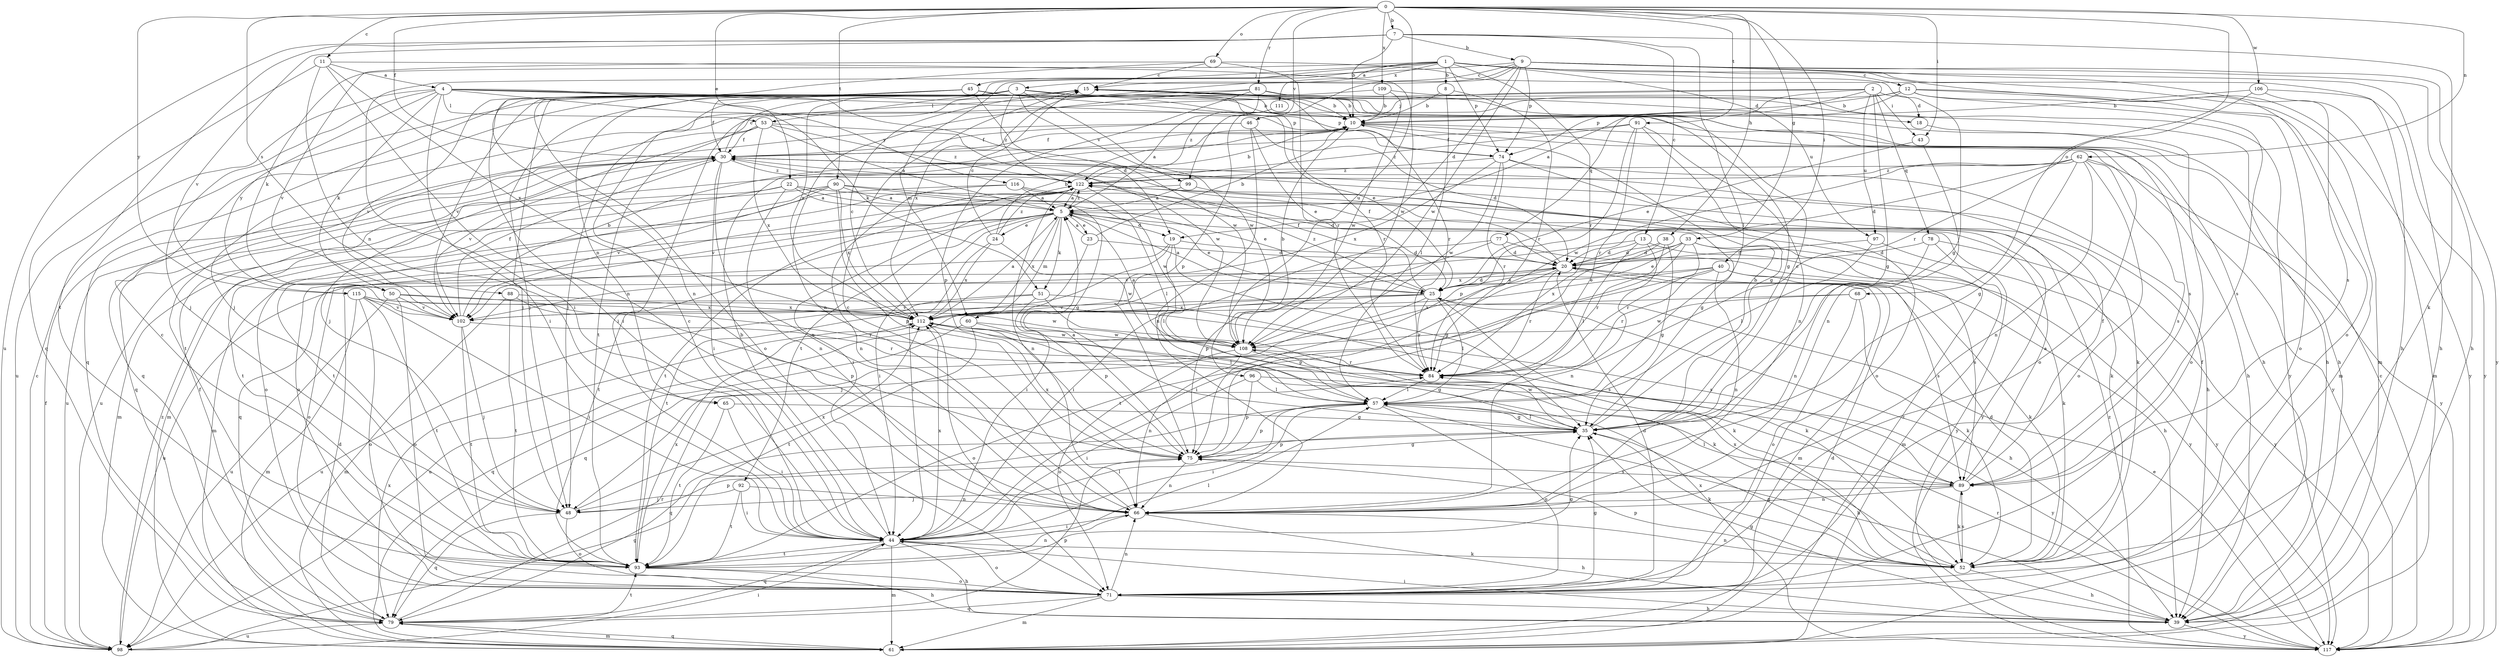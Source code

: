 strict digraph  {
0;
1;
2;
3;
4;
5;
7;
8;
9;
10;
11;
12;
13;
15;
18;
19;
20;
22;
23;
24;
25;
30;
33;
35;
38;
39;
40;
43;
44;
45;
46;
48;
50;
51;
52;
53;
57;
60;
61;
62;
65;
66;
68;
69;
71;
74;
75;
77;
78;
79;
81;
84;
88;
89;
90;
91;
92;
93;
96;
97;
98;
99;
102;
106;
108;
109;
111;
112;
115;
116;
117;
122;
0 -> 7  [label=b];
0 -> 11  [label=c];
0 -> 22  [label=e];
0 -> 30  [label=f];
0 -> 33  [label=g];
0 -> 38  [label=h];
0 -> 40  [label=i];
0 -> 43  [label=i];
0 -> 62  [label=n];
0 -> 68  [label=o];
0 -> 69  [label=o];
0 -> 81  [label=r];
0 -> 88  [label=s];
0 -> 90  [label=t];
0 -> 91  [label=t];
0 -> 96  [label=u];
0 -> 99  [label=v];
0 -> 106  [label=w];
0 -> 109  [label=x];
0 -> 115  [label=y];
1 -> 3  [label=a];
1 -> 8  [label=b];
1 -> 12  [label=c];
1 -> 35  [label=g];
1 -> 39  [label=h];
1 -> 45  [label=j];
1 -> 50  [label=k];
1 -> 60  [label=m];
1 -> 74  [label=p];
1 -> 84  [label=r];
1 -> 97  [label=u];
1 -> 111  [label=x];
1 -> 112  [label=x];
2 -> 18  [label=d];
2 -> 35  [label=g];
2 -> 43  [label=i];
2 -> 46  [label=j];
2 -> 48  [label=j];
2 -> 74  [label=p];
2 -> 77  [label=q];
2 -> 78  [label=q];
2 -> 97  [label=u];
3 -> 18  [label=d];
3 -> 48  [label=j];
3 -> 53  [label=l];
3 -> 65  [label=n];
3 -> 74  [label=p];
3 -> 79  [label=q];
3 -> 84  [label=r];
3 -> 99  [label=v];
3 -> 102  [label=v];
3 -> 108  [label=w];
3 -> 122  [label=z];
4 -> 19  [label=d];
4 -> 39  [label=h];
4 -> 44  [label=i];
4 -> 48  [label=j];
4 -> 50  [label=k];
4 -> 51  [label=k];
4 -> 53  [label=l];
4 -> 74  [label=p];
4 -> 98  [label=u];
4 -> 115  [label=y];
4 -> 116  [label=y];
5 -> 19  [label=d];
5 -> 23  [label=e];
5 -> 24  [label=e];
5 -> 25  [label=e];
5 -> 44  [label=i];
5 -> 51  [label=k];
5 -> 60  [label=m];
5 -> 61  [label=m];
5 -> 79  [label=q];
5 -> 92  [label=t];
5 -> 93  [label=t];
5 -> 112  [label=x];
5 -> 117  [label=y];
5 -> 122  [label=z];
7 -> 9  [label=b];
7 -> 10  [label=b];
7 -> 13  [label=c];
7 -> 52  [label=k];
7 -> 57  [label=l];
7 -> 93  [label=t];
7 -> 98  [label=u];
7 -> 102  [label=v];
8 -> 10  [label=b];
8 -> 57  [label=l];
8 -> 84  [label=r];
9 -> 15  [label=c];
9 -> 19  [label=d];
9 -> 39  [label=h];
9 -> 44  [label=i];
9 -> 61  [label=m];
9 -> 71  [label=o];
9 -> 74  [label=p];
9 -> 75  [label=p];
9 -> 89  [label=s];
9 -> 108  [label=w];
9 -> 112  [label=x];
9 -> 117  [label=y];
10 -> 30  [label=f];
10 -> 39  [label=h];
10 -> 71  [label=o];
10 -> 117  [label=y];
11 -> 4  [label=a];
11 -> 65  [label=n];
11 -> 66  [label=n];
11 -> 79  [label=q];
11 -> 108  [label=w];
11 -> 112  [label=x];
12 -> 5  [label=a];
12 -> 10  [label=b];
12 -> 61  [label=m];
12 -> 71  [label=o];
12 -> 89  [label=s];
12 -> 93  [label=t];
12 -> 117  [label=y];
13 -> 20  [label=d];
13 -> 57  [label=l];
13 -> 66  [label=n];
13 -> 102  [label=v];
13 -> 117  [label=y];
15 -> 10  [label=b];
15 -> 35  [label=g];
15 -> 48  [label=j];
15 -> 84  [label=r];
15 -> 89  [label=s];
18 -> 71  [label=o];
19 -> 20  [label=d];
19 -> 35  [label=g];
19 -> 57  [label=l];
19 -> 71  [label=o];
19 -> 93  [label=t];
20 -> 25  [label=e];
20 -> 30  [label=f];
20 -> 61  [label=m];
20 -> 75  [label=p];
20 -> 84  [label=r];
20 -> 98  [label=u];
22 -> 5  [label=a];
22 -> 25  [label=e];
22 -> 61  [label=m];
22 -> 66  [label=n];
22 -> 93  [label=t];
22 -> 117  [label=y];
23 -> 5  [label=a];
23 -> 10  [label=b];
23 -> 20  [label=d];
23 -> 44  [label=i];
24 -> 10  [label=b];
24 -> 15  [label=c];
24 -> 44  [label=i];
24 -> 108  [label=w];
24 -> 112  [label=x];
24 -> 122  [label=z];
25 -> 5  [label=a];
25 -> 20  [label=d];
25 -> 30  [label=f];
25 -> 39  [label=h];
25 -> 52  [label=k];
25 -> 57  [label=l];
25 -> 79  [label=q];
25 -> 84  [label=r];
25 -> 98  [label=u];
25 -> 102  [label=v];
25 -> 112  [label=x];
25 -> 122  [label=z];
30 -> 15  [label=c];
30 -> 44  [label=i];
30 -> 52  [label=k];
30 -> 66  [label=n];
30 -> 79  [label=q];
30 -> 98  [label=u];
30 -> 102  [label=v];
30 -> 122  [label=z];
33 -> 20  [label=d];
33 -> 25  [label=e];
33 -> 52  [label=k];
33 -> 84  [label=r];
33 -> 89  [label=s];
33 -> 93  [label=t];
33 -> 112  [label=x];
35 -> 10  [label=b];
35 -> 15  [label=c];
35 -> 52  [label=k];
35 -> 57  [label=l];
35 -> 75  [label=p];
35 -> 108  [label=w];
38 -> 20  [label=d];
38 -> 35  [label=g];
38 -> 44  [label=i];
38 -> 84  [label=r];
39 -> 35  [label=g];
39 -> 44  [label=i];
39 -> 117  [label=y];
40 -> 25  [label=e];
40 -> 48  [label=j];
40 -> 52  [label=k];
40 -> 66  [label=n];
40 -> 84  [label=r];
40 -> 89  [label=s];
40 -> 112  [label=x];
43 -> 25  [label=e];
43 -> 66  [label=n];
44 -> 10  [label=b];
44 -> 15  [label=c];
44 -> 39  [label=h];
44 -> 52  [label=k];
44 -> 57  [label=l];
44 -> 61  [label=m];
44 -> 71  [label=o];
44 -> 79  [label=q];
44 -> 93  [label=t];
44 -> 112  [label=x];
45 -> 10  [label=b];
45 -> 25  [label=e];
45 -> 30  [label=f];
45 -> 39  [label=h];
45 -> 44  [label=i];
45 -> 71  [label=o];
45 -> 102  [label=v];
45 -> 108  [label=w];
46 -> 20  [label=d];
46 -> 25  [label=e];
46 -> 30  [label=f];
46 -> 66  [label=n];
46 -> 79  [label=q];
48 -> 71  [label=o];
48 -> 75  [label=p];
48 -> 79  [label=q];
48 -> 112  [label=x];
50 -> 71  [label=o];
50 -> 84  [label=r];
50 -> 89  [label=s];
50 -> 98  [label=u];
50 -> 102  [label=v];
51 -> 52  [label=k];
51 -> 75  [label=p];
51 -> 89  [label=s];
51 -> 98  [label=u];
51 -> 102  [label=v];
52 -> 20  [label=d];
52 -> 30  [label=f];
52 -> 35  [label=g];
52 -> 39  [label=h];
52 -> 66  [label=n];
52 -> 75  [label=p];
52 -> 89  [label=s];
52 -> 112  [label=x];
53 -> 5  [label=a];
53 -> 30  [label=f];
53 -> 48  [label=j];
53 -> 93  [label=t];
53 -> 108  [label=w];
53 -> 112  [label=x];
53 -> 122  [label=z];
57 -> 35  [label=g];
57 -> 39  [label=h];
57 -> 44  [label=i];
57 -> 71  [label=o];
57 -> 75  [label=p];
57 -> 79  [label=q];
60 -> 57  [label=l];
60 -> 79  [label=q];
60 -> 93  [label=t];
60 -> 108  [label=w];
61 -> 20  [label=d];
61 -> 79  [label=q];
61 -> 112  [label=x];
61 -> 122  [label=z];
62 -> 20  [label=d];
62 -> 35  [label=g];
62 -> 66  [label=n];
62 -> 71  [label=o];
62 -> 89  [label=s];
62 -> 98  [label=u];
62 -> 108  [label=w];
62 -> 117  [label=y];
62 -> 122  [label=z];
65 -> 35  [label=g];
65 -> 44  [label=i];
65 -> 93  [label=t];
66 -> 15  [label=c];
66 -> 39  [label=h];
66 -> 44  [label=i];
68 -> 52  [label=k];
68 -> 71  [label=o];
68 -> 108  [label=w];
68 -> 112  [label=x];
69 -> 15  [label=c];
69 -> 39  [label=h];
69 -> 66  [label=n];
69 -> 84  [label=r];
69 -> 102  [label=v];
71 -> 20  [label=d];
71 -> 35  [label=g];
71 -> 39  [label=h];
71 -> 61  [label=m];
71 -> 66  [label=n];
71 -> 79  [label=q];
74 -> 39  [label=h];
74 -> 71  [label=o];
74 -> 84  [label=r];
74 -> 108  [label=w];
74 -> 112  [label=x];
74 -> 122  [label=z];
75 -> 5  [label=a];
75 -> 35  [label=g];
75 -> 66  [label=n];
75 -> 89  [label=s];
75 -> 112  [label=x];
77 -> 20  [label=d];
77 -> 39  [label=h];
77 -> 44  [label=i];
77 -> 75  [label=p];
78 -> 20  [label=d];
78 -> 61  [label=m];
78 -> 66  [label=n];
78 -> 117  [label=y];
79 -> 20  [label=d];
79 -> 30  [label=f];
79 -> 61  [label=m];
79 -> 75  [label=p];
79 -> 84  [label=r];
79 -> 93  [label=t];
79 -> 98  [label=u];
81 -> 5  [label=a];
81 -> 10  [label=b];
81 -> 39  [label=h];
81 -> 44  [label=i];
81 -> 66  [label=n];
81 -> 75  [label=p];
84 -> 57  [label=l];
88 -> 61  [label=m];
88 -> 75  [label=p];
88 -> 93  [label=t];
88 -> 112  [label=x];
89 -> 5  [label=a];
89 -> 30  [label=f];
89 -> 48  [label=j];
89 -> 52  [label=k];
89 -> 57  [label=l];
89 -> 66  [label=n];
90 -> 5  [label=a];
90 -> 35  [label=g];
90 -> 52  [label=k];
90 -> 61  [label=m];
90 -> 75  [label=p];
90 -> 93  [label=t];
90 -> 102  [label=v];
90 -> 112  [label=x];
91 -> 30  [label=f];
91 -> 35  [label=g];
91 -> 66  [label=n];
91 -> 75  [label=p];
91 -> 84  [label=r];
91 -> 122  [label=z];
92 -> 44  [label=i];
92 -> 48  [label=j];
92 -> 66  [label=n];
92 -> 93  [label=t];
93 -> 15  [label=c];
93 -> 35  [label=g];
93 -> 39  [label=h];
93 -> 57  [label=l];
93 -> 66  [label=n];
93 -> 71  [label=o];
93 -> 112  [label=x];
96 -> 44  [label=i];
96 -> 57  [label=l];
96 -> 75  [label=p];
96 -> 117  [label=y];
97 -> 20  [label=d];
97 -> 57  [label=l];
97 -> 117  [label=y];
98 -> 15  [label=c];
98 -> 30  [label=f];
98 -> 35  [label=g];
98 -> 44  [label=i];
98 -> 122  [label=z];
99 -> 5  [label=a];
99 -> 35  [label=g];
99 -> 71  [label=o];
102 -> 10  [label=b];
102 -> 30  [label=f];
102 -> 48  [label=j];
102 -> 84  [label=r];
102 -> 93  [label=t];
106 -> 10  [label=b];
106 -> 61  [label=m];
106 -> 84  [label=r];
106 -> 117  [label=y];
108 -> 5  [label=a];
108 -> 10  [label=b];
108 -> 35  [label=g];
108 -> 66  [label=n];
108 -> 71  [label=o];
108 -> 84  [label=r];
109 -> 10  [label=b];
109 -> 48  [label=j];
109 -> 108  [label=w];
109 -> 117  [label=y];
111 -> 122  [label=z];
112 -> 5  [label=a];
112 -> 15  [label=c];
112 -> 52  [label=k];
112 -> 71  [label=o];
112 -> 108  [label=w];
115 -> 44  [label=i];
115 -> 61  [label=m];
115 -> 71  [label=o];
115 -> 93  [label=t];
115 -> 102  [label=v];
115 -> 108  [label=w];
115 -> 112  [label=x];
116 -> 5  [label=a];
116 -> 20  [label=d];
116 -> 57  [label=l];
116 -> 66  [label=n];
116 -> 71  [label=o];
117 -> 15  [label=c];
117 -> 25  [label=e];
117 -> 84  [label=r];
117 -> 112  [label=x];
117 -> 122  [label=z];
122 -> 5  [label=a];
122 -> 10  [label=b];
122 -> 44  [label=i];
122 -> 66  [label=n];
122 -> 93  [label=t];
122 -> 102  [label=v];
122 -> 108  [label=w];
}
